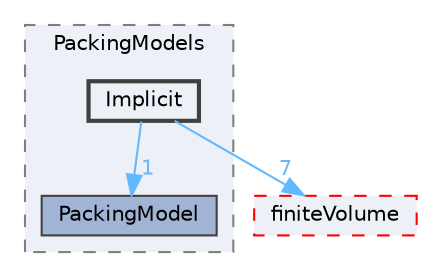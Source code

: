 digraph "src/lagrangian/intermediate/submodels/MPPIC/PackingModels/Implicit"
{
 // LATEX_PDF_SIZE
  bgcolor="transparent";
  edge [fontname=Helvetica,fontsize=10,labelfontname=Helvetica,labelfontsize=10];
  node [fontname=Helvetica,fontsize=10,shape=box,height=0.2,width=0.4];
  compound=true
  subgraph clusterdir_53a1042b3e5d1ab48a4a4664459291c4 {
    graph [ bgcolor="#edf0f7", pencolor="grey50", label="PackingModels", fontname=Helvetica,fontsize=10 style="filled,dashed", URL="dir_53a1042b3e5d1ab48a4a4664459291c4.html",tooltip=""]
  dir_72cee44745666f6ed21c39ef493210e5 [label="PackingModel", fillcolor="#a2b4d6", color="grey25", style="filled", URL="dir_72cee44745666f6ed21c39ef493210e5.html",tooltip=""];
  dir_6924ef32199311be23d281fb22cc3cd4 [label="Implicit", fillcolor="#edf0f7", color="grey25", style="filled,bold", URL="dir_6924ef32199311be23d281fb22cc3cd4.html",tooltip=""];
  }
  dir_9bd15774b555cf7259a6fa18f99fe99b [label="finiteVolume", fillcolor="#edf0f7", color="red", style="filled,dashed", URL="dir_9bd15774b555cf7259a6fa18f99fe99b.html",tooltip=""];
  dir_6924ef32199311be23d281fb22cc3cd4->dir_72cee44745666f6ed21c39ef493210e5 [headlabel="1", labeldistance=1.5 headhref="dir_001790_002766.html" href="dir_001790_002766.html" color="steelblue1" fontcolor="steelblue1"];
  dir_6924ef32199311be23d281fb22cc3cd4->dir_9bd15774b555cf7259a6fa18f99fe99b [headlabel="7", labeldistance=1.5 headhref="dir_001790_001387.html" href="dir_001790_001387.html" color="steelblue1" fontcolor="steelblue1"];
}
